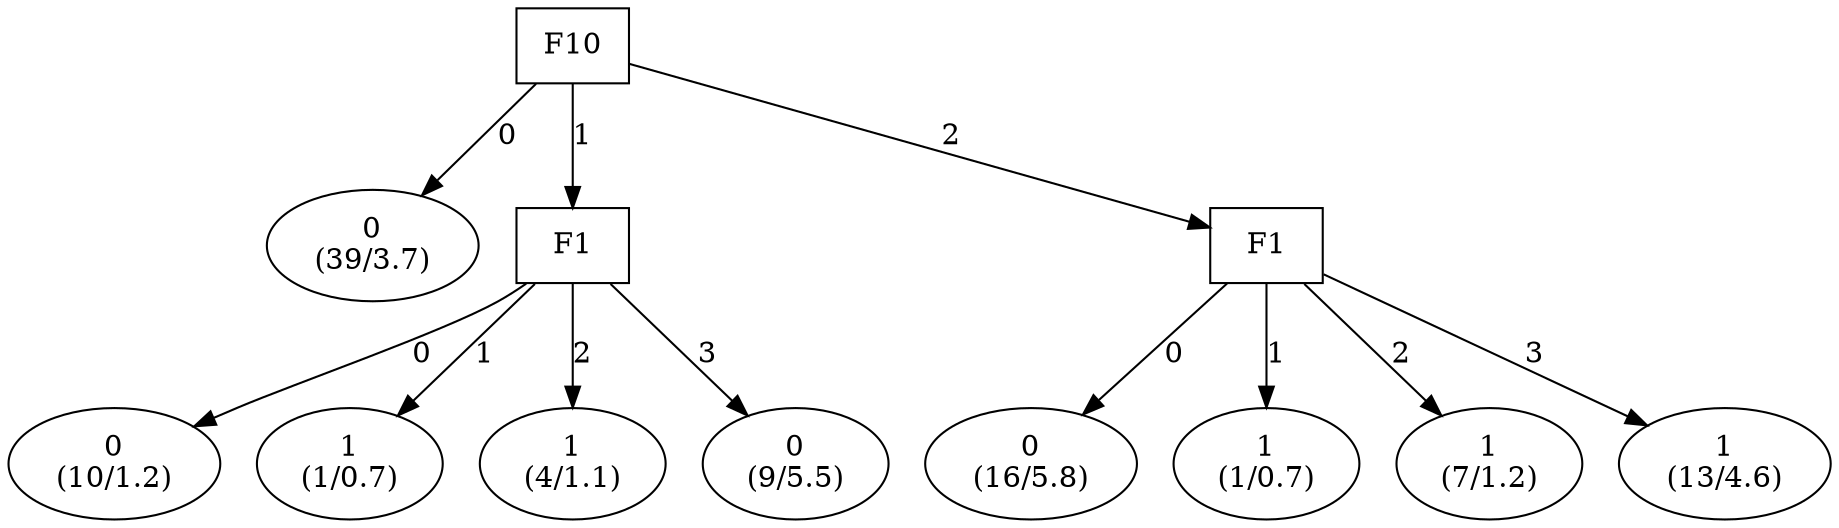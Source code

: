 digraph YaDT {
n0 [ shape=box, label="F10\n"]
n0 -> n1 [label="0"]
n1 [ shape=ellipse, label="0\n(39/3.7)"]
n0 -> n2 [label="1"]
n2 [ shape=box, label="F1\n"]
n2 -> n3 [label="0"]
n3 [ shape=ellipse, label="0\n(10/1.2)"]
n2 -> n4 [label="1"]
n4 [ shape=ellipse, label="1\n(1/0.7)"]
n2 -> n5 [label="2"]
n5 [ shape=ellipse, label="1\n(4/1.1)"]
n2 -> n6 [label="3"]
n6 [ shape=ellipse, label="0\n(9/5.5)"]
n0 -> n8 [label="2"]
n8 [ shape=box, label="F1\n"]
n8 -> n9 [label="0"]
n9 [ shape=ellipse, label="0\n(16/5.8)"]
n8 -> n10 [label="1"]
n10 [ shape=ellipse, label="1\n(1/0.7)"]
n8 -> n11 [label="2"]
n11 [ shape=ellipse, label="1\n(7/1.2)"]
n8 -> n12 [label="3"]
n12 [ shape=ellipse, label="1\n(13/4.6)"]
}
